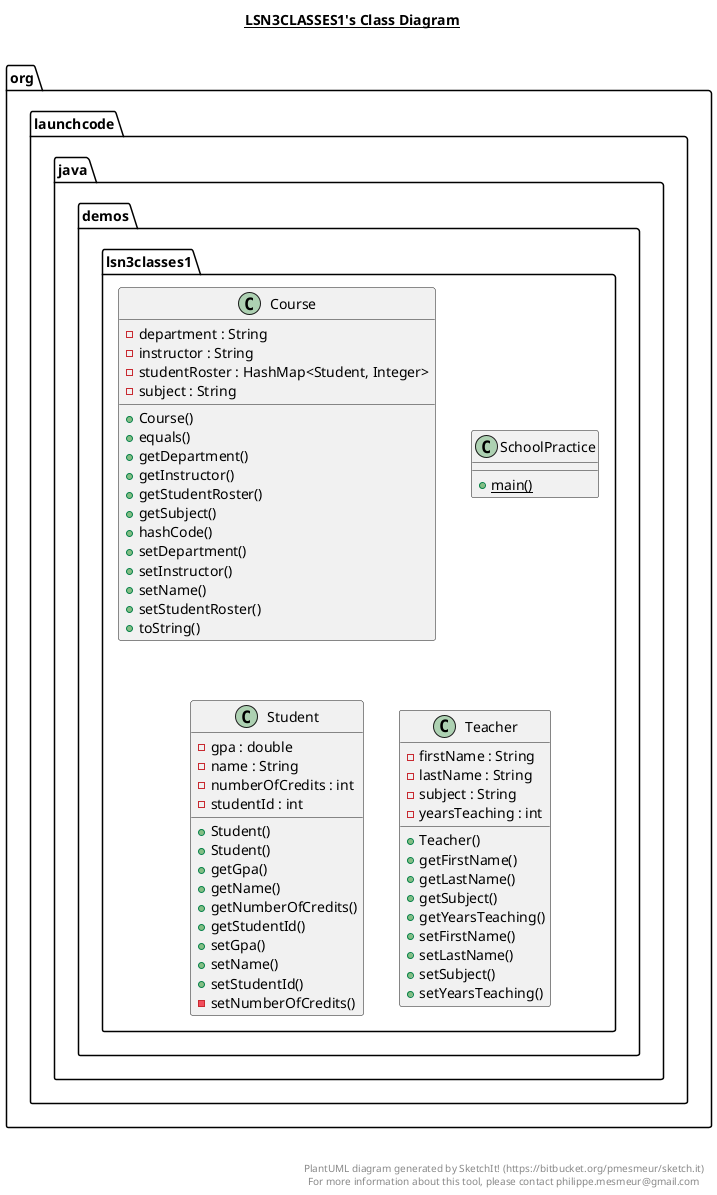 @startuml

title __LSN3CLASSES1's Class Diagram__\n

  namespace org.launchcode.java.demos {
    namespace lsn3classes1 {
      class org.launchcode.java.demos.lsn3classes1.Course {
          - department : String
          - instructor : String
          - studentRoster : HashMap<Student, Integer>
          - subject : String
          + Course()
          + equals()
          + getDepartment()
          + getInstructor()
          + getStudentRoster()
          + getSubject()
          + hashCode()
          + setDepartment()
          + setInstructor()
          + setName()
          + setStudentRoster()
          + toString()
      }
    }
  }
  

  namespace org.launchcode.java.demos {
    namespace lsn3classes1 {
      class org.launchcode.java.demos.lsn3classes1.SchoolPractice {
          {static} + main()
      }
    }
  }
  

  namespace org.launchcode.java.demos {
    namespace lsn3classes1 {
      class org.launchcode.java.demos.lsn3classes1.Student {
          - gpa : double
          - name : String
          - numberOfCredits : int
          - studentId : int
          + Student()
          + Student()
          + getGpa()
          + getName()
          + getNumberOfCredits()
          + getStudentId()
          + setGpa()
          + setName()
          + setStudentId()
          - setNumberOfCredits()
      }
    }
  }
  

  namespace org.launchcode.java.demos {
    namespace lsn3classes1 {
      class org.launchcode.java.demos.lsn3classes1.Teacher {
          - firstName : String
          - lastName : String
          - subject : String
          - yearsTeaching : int
          + Teacher()
          + getFirstName()
          + getLastName()
          + getSubject()
          + getYearsTeaching()
          + setFirstName()
          + setLastName()
          + setSubject()
          + setYearsTeaching()
      }
    }
  }
  



right footer


PlantUML diagram generated by SketchIt! (https://bitbucket.org/pmesmeur/sketch.it)
For more information about this tool, please contact philippe.mesmeur@gmail.com
endfooter

@enduml
